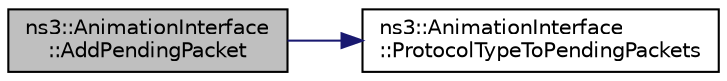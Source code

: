 digraph "ns3::AnimationInterface::AddPendingPacket"
{
 // LATEX_PDF_SIZE
  edge [fontname="Helvetica",fontsize="10",labelfontname="Helvetica",labelfontsize="10"];
  node [fontname="Helvetica",fontsize="10",shape=record];
  rankdir="LR";
  Node1 [label="ns3::AnimationInterface\l::AddPendingPacket",height=0.2,width=0.4,color="black", fillcolor="grey75", style="filled", fontcolor="black",tooltip="Add pending packet function."];
  Node1 -> Node2 [color="midnightblue",fontsize="10",style="solid",fontname="Helvetica"];
  Node2 [label="ns3::AnimationInterface\l::ProtocolTypeToPendingPackets",height=0.2,width=0.4,color="black", fillcolor="white", style="filled",URL="$classns3_1_1_animation_interface.html#a3785f870e7f29eb0ea0b843327fad5bb",tooltip="Protocol type to pending packets function."];
}
